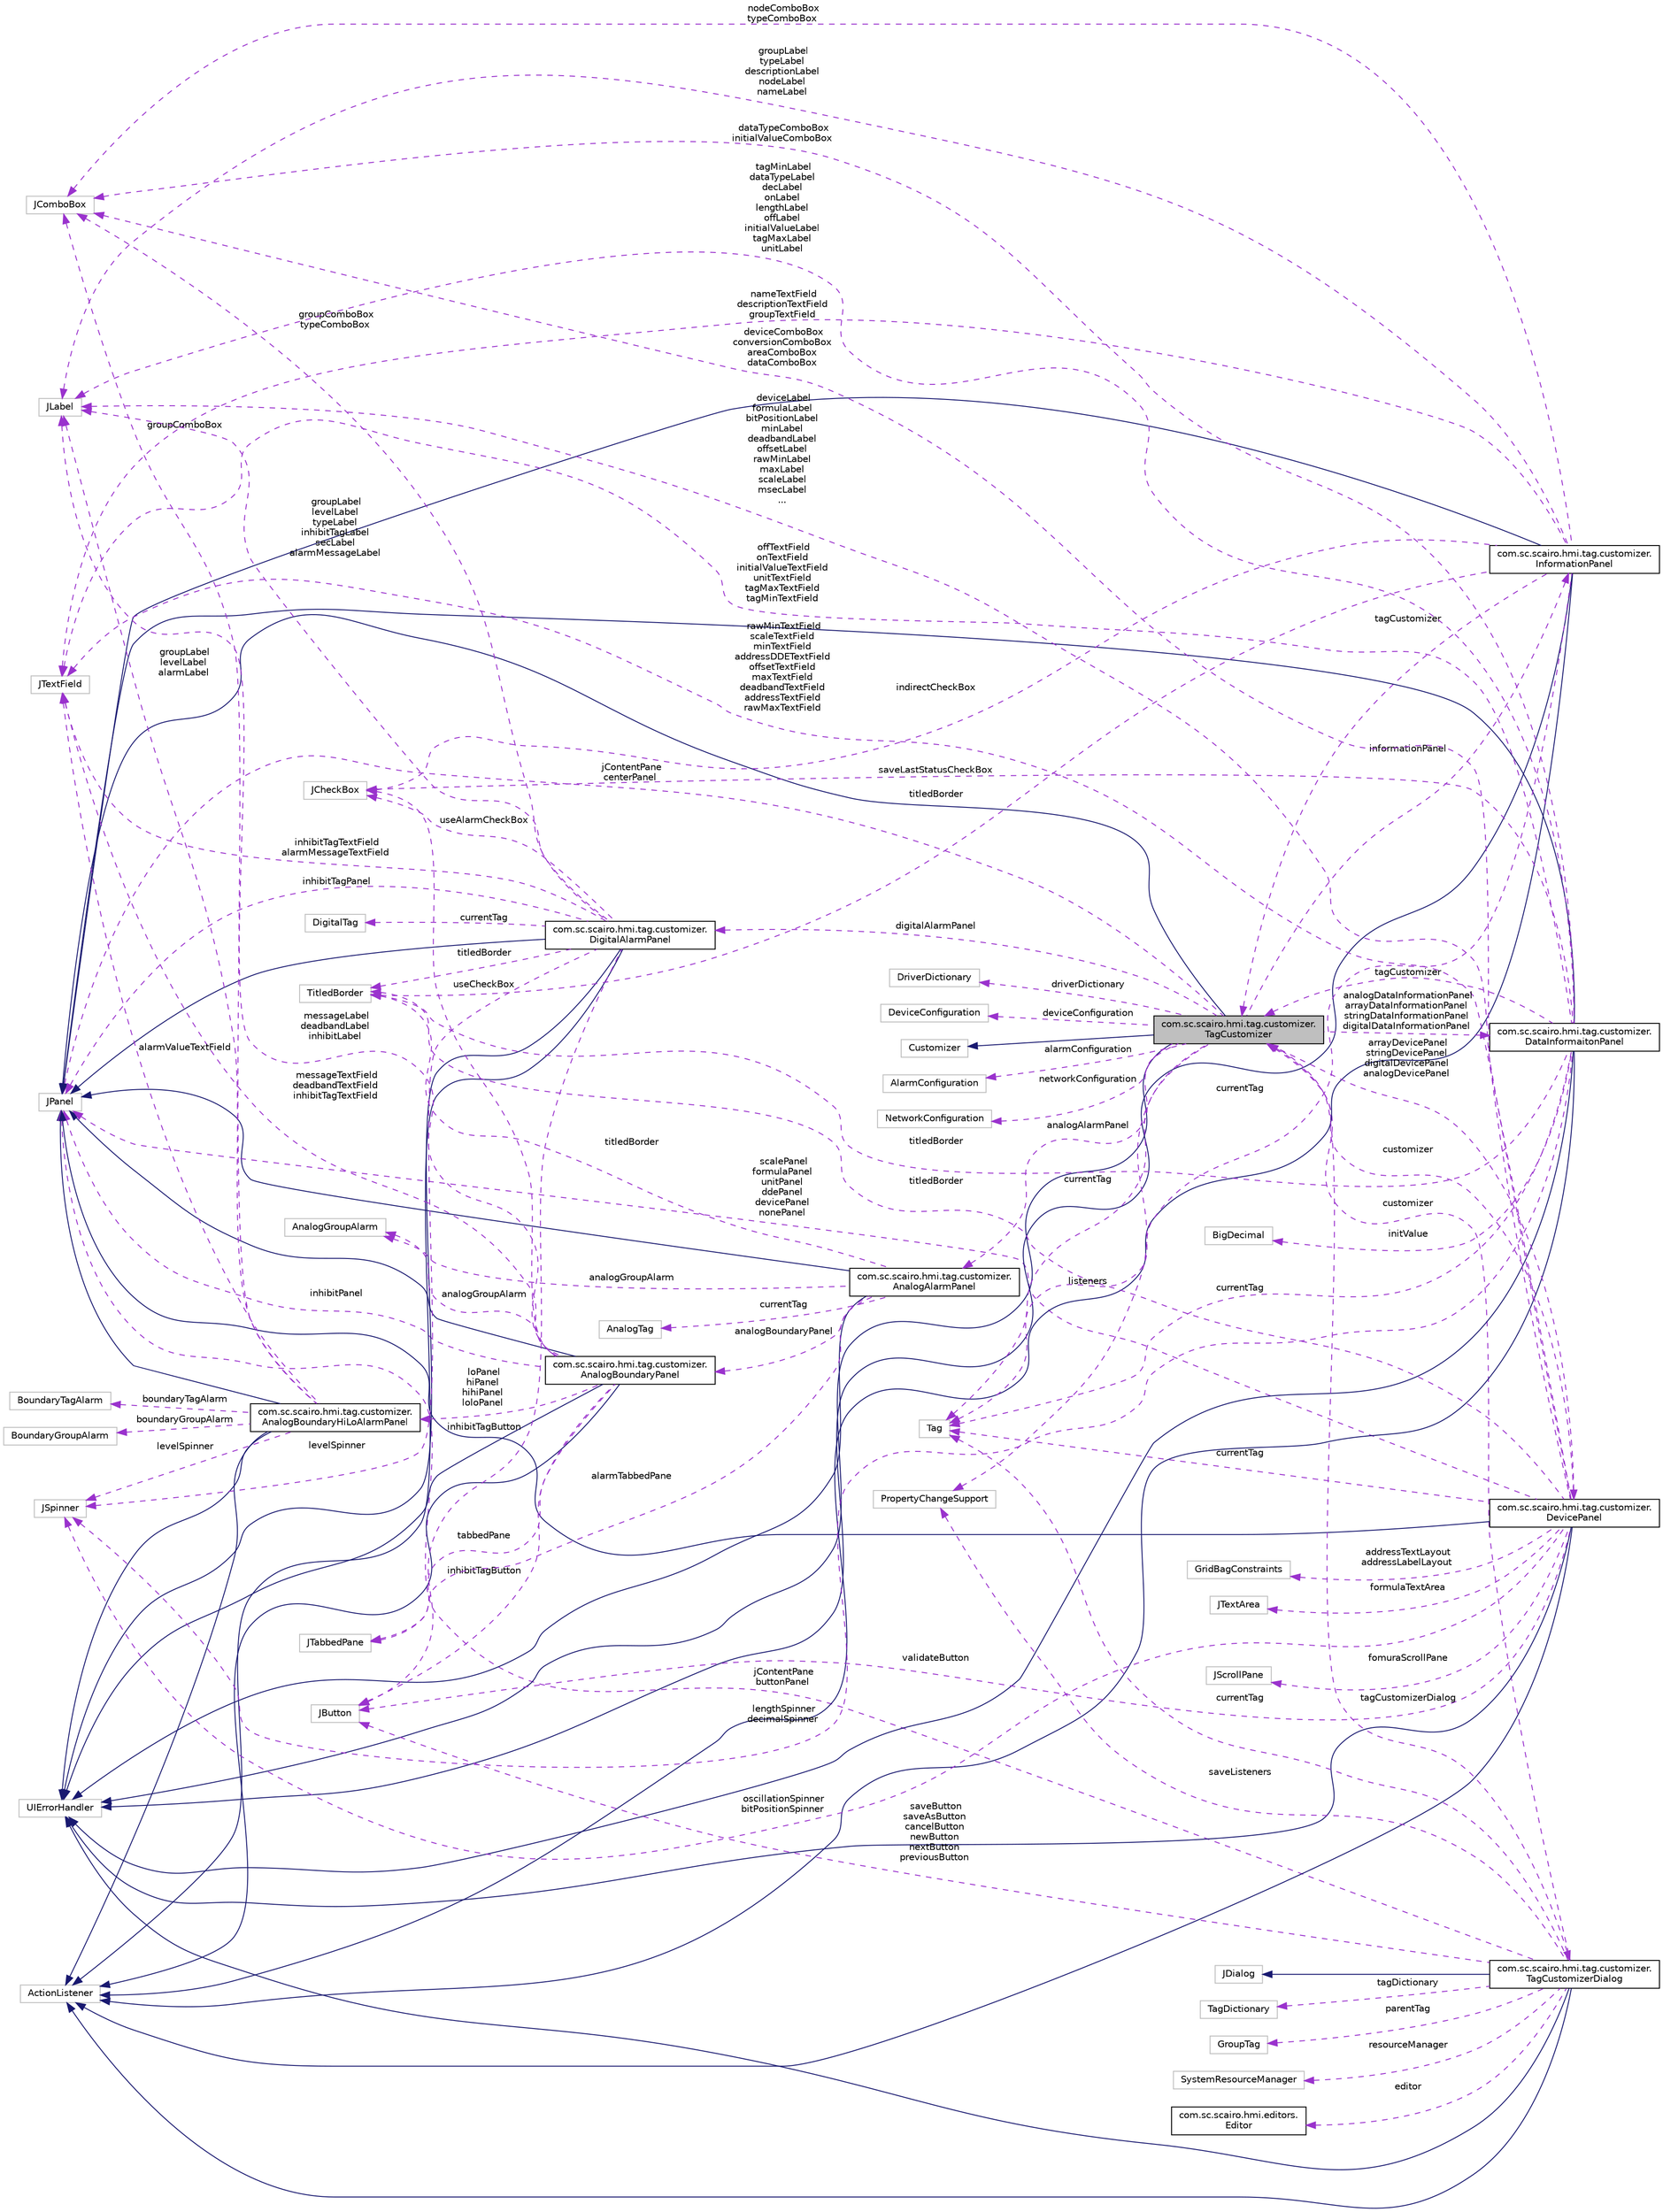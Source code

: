digraph "com.sc.scairo.hmi.tag.customizer.TagCustomizer"
{
 // LATEX_PDF_SIZE
  edge [fontname="Helvetica",fontsize="10",labelfontname="Helvetica",labelfontsize="10"];
  node [fontname="Helvetica",fontsize="10",shape=record];
  rankdir="LR";
  Node1 [label="com.sc.scairo.hmi.tag.customizer.\lTagCustomizer",height=0.2,width=0.4,color="black", fillcolor="grey75", style="filled", fontcolor="black",tooltip=" "];
  Node2 -> Node1 [dir="back",color="midnightblue",fontsize="10",style="solid",fontname="Helvetica"];
  Node2 [label="JPanel",height=0.2,width=0.4,color="grey75", fillcolor="white", style="filled",tooltip=" "];
  Node3 -> Node1 [dir="back",color="midnightblue",fontsize="10",style="solid",fontname="Helvetica"];
  Node3 [label="Customizer",height=0.2,width=0.4,color="grey75", fillcolor="white", style="filled",tooltip=" "];
  Node4 -> Node1 [dir="back",color="midnightblue",fontsize="10",style="solid",fontname="Helvetica"];
  Node4 [label="UIErrorHandler",height=0.2,width=0.4,color="grey75", fillcolor="white", style="filled",tooltip=" "];
  Node5 -> Node1 [dir="back",color="darkorchid3",fontsize="10",style="dashed",label=" informationPanel" ,fontname="Helvetica"];
  Node5 [label="com.sc.scairo.hmi.tag.customizer.\lInformationPanel",height=0.2,width=0.4,color="black", fillcolor="white", style="filled",URL="$classcom_1_1sc_1_1scairo_1_1hmi_1_1tag_1_1customizer_1_1_information_panel.html",tooltip=" "];
  Node2 -> Node5 [dir="back",color="midnightblue",fontsize="10",style="solid",fontname="Helvetica"];
  Node6 -> Node5 [dir="back",color="midnightblue",fontsize="10",style="solid",fontname="Helvetica"];
  Node6 [label="ActionListener",height=0.2,width=0.4,color="grey75", fillcolor="white", style="filled",tooltip=" "];
  Node4 -> Node5 [dir="back",color="midnightblue",fontsize="10",style="solid",fontname="Helvetica"];
  Node7 -> Node5 [dir="back",color="darkorchid3",fontsize="10",style="dashed",label=" indirectCheckBox" ,fontname="Helvetica"];
  Node7 [label="JCheckBox",height=0.2,width=0.4,color="grey75", fillcolor="white", style="filled",tooltip=" "];
  Node8 -> Node5 [dir="back",color="darkorchid3",fontsize="10",style="dashed",label=" nameTextField\ndescriptionTextField\ngroupTextField" ,fontname="Helvetica"];
  Node8 [label="JTextField",height=0.2,width=0.4,color="grey75", fillcolor="white", style="filled",tooltip=" "];
  Node1 -> Node5 [dir="back",color="darkorchid3",fontsize="10",style="dashed",label=" tagCustomizer" ,fontname="Helvetica"];
  Node9 -> Node5 [dir="back",color="darkorchid3",fontsize="10",style="dashed",label=" nodeComboBox\ntypeComboBox" ,fontname="Helvetica"];
  Node9 [label="JComboBox",height=0.2,width=0.4,color="grey75", fillcolor="white", style="filled",tooltip=" "];
  Node10 -> Node5 [dir="back",color="darkorchid3",fontsize="10",style="dashed",label=" titledBorder" ,fontname="Helvetica"];
  Node10 [label="TitledBorder",height=0.2,width=0.4,color="grey75", fillcolor="white", style="filled",tooltip=" "];
  Node11 -> Node5 [dir="back",color="darkorchid3",fontsize="10",style="dashed",label=" groupLabel\ntypeLabel\ndescriptionLabel\nnodeLabel\nnameLabel" ,fontname="Helvetica"];
  Node11 [label="JLabel",height=0.2,width=0.4,color="grey75", fillcolor="white", style="filled",tooltip=" "];
  Node12 -> Node5 [dir="back",color="darkorchid3",fontsize="10",style="dashed",label=" currentTag" ,fontname="Helvetica"];
  Node12 [label="Tag",height=0.2,width=0.4,color="grey75", fillcolor="white", style="filled",tooltip=" "];
  Node13 -> Node1 [dir="back",color="darkorchid3",fontsize="10",style="dashed",label=" alarmConfiguration" ,fontname="Helvetica"];
  Node13 [label="AlarmConfiguration",height=0.2,width=0.4,color="grey75", fillcolor="white", style="filled",tooltip=" "];
  Node14 -> Node1 [dir="back",color="darkorchid3",fontsize="10",style="dashed",label=" analogDataInformationPanel\narrayDataInformationPanel\nstringDataInformationPanel\ndigitalDataInformationPanel" ,fontname="Helvetica"];
  Node14 [label="com.sc.scairo.hmi.tag.customizer.\lDataInformaitonPanel",height=0.2,width=0.4,color="black", fillcolor="white", style="filled",URL="$classcom_1_1sc_1_1scairo_1_1hmi_1_1tag_1_1customizer_1_1_data_informaiton_panel.html",tooltip=" "];
  Node2 -> Node14 [dir="back",color="midnightblue",fontsize="10",style="solid",fontname="Helvetica"];
  Node6 -> Node14 [dir="back",color="midnightblue",fontsize="10",style="solid",fontname="Helvetica"];
  Node4 -> Node14 [dir="back",color="midnightblue",fontsize="10",style="solid",fontname="Helvetica"];
  Node7 -> Node14 [dir="back",color="darkorchid3",fontsize="10",style="dashed",label=" saveLastStatusCheckBox" ,fontname="Helvetica"];
  Node15 -> Node14 [dir="back",color="darkorchid3",fontsize="10",style="dashed",label=" initValue" ,fontname="Helvetica"];
  Node15 [label="BigDecimal",height=0.2,width=0.4,color="grey75", fillcolor="white", style="filled",tooltip=" "];
  Node8 -> Node14 [dir="back",color="darkorchid3",fontsize="10",style="dashed",label=" offTextField\nonTextField\ninitialValueTextField\nunitTextField\ntagMaxTextField\ntagMinTextField" ,fontname="Helvetica"];
  Node16 -> Node14 [dir="back",color="darkorchid3",fontsize="10",style="dashed",label=" lengthSpinner\ndecimalSpinner" ,fontname="Helvetica"];
  Node16 [label="JSpinner",height=0.2,width=0.4,color="grey75", fillcolor="white", style="filled",tooltip=" "];
  Node1 -> Node14 [dir="back",color="darkorchid3",fontsize="10",style="dashed",label=" tagCustomizer" ,fontname="Helvetica"];
  Node10 -> Node14 [dir="back",color="darkorchid3",fontsize="10",style="dashed",label=" titledBorder" ,fontname="Helvetica"];
  Node9 -> Node14 [dir="back",color="darkorchid3",fontsize="10",style="dashed",label=" dataTypeComboBox\ninitialValueComboBox" ,fontname="Helvetica"];
  Node11 -> Node14 [dir="back",color="darkorchid3",fontsize="10",style="dashed",label=" tagMinLabel\ndataTypeLabel\ndecLabel\nonLabel\nlengthLabel\noffLabel\ninitialValueLabel\ntagMaxLabel\nunitLabel" ,fontname="Helvetica"];
  Node12 -> Node14 [dir="back",color="darkorchid3",fontsize="10",style="dashed",label=" currentTag" ,fontname="Helvetica"];
  Node17 -> Node1 [dir="back",color="darkorchid3",fontsize="10",style="dashed",label=" digitalAlarmPanel" ,fontname="Helvetica"];
  Node17 [label="com.sc.scairo.hmi.tag.customizer.\lDigitalAlarmPanel",height=0.2,width=0.4,color="black", fillcolor="white", style="filled",URL="$classcom_1_1sc_1_1scairo_1_1hmi_1_1tag_1_1customizer_1_1_digital_alarm_panel.html",tooltip=" "];
  Node2 -> Node17 [dir="back",color="midnightblue",fontsize="10",style="solid",fontname="Helvetica"];
  Node6 -> Node17 [dir="back",color="midnightblue",fontsize="10",style="solid",fontname="Helvetica"];
  Node4 -> Node17 [dir="back",color="midnightblue",fontsize="10",style="solid",fontname="Helvetica"];
  Node18 -> Node17 [dir="back",color="darkorchid3",fontsize="10",style="dashed",label=" inhibitTagButton" ,fontname="Helvetica"];
  Node18 [label="JButton",height=0.2,width=0.4,color="grey75", fillcolor="white", style="filled",tooltip=" "];
  Node7 -> Node17 [dir="back",color="darkorchid3",fontsize="10",style="dashed",label=" useAlarmCheckBox" ,fontname="Helvetica"];
  Node8 -> Node17 [dir="back",color="darkorchid3",fontsize="10",style="dashed",label=" inhibitTagTextField\nalarmMessageTextField" ,fontname="Helvetica"];
  Node19 -> Node17 [dir="back",color="darkorchid3",fontsize="10",style="dashed",label=" currentTag" ,fontname="Helvetica"];
  Node19 [label="DigitalTag",height=0.2,width=0.4,color="grey75", fillcolor="white", style="filled",tooltip=" "];
  Node16 -> Node17 [dir="back",color="darkorchid3",fontsize="10",style="dashed",label=" levelSpinner" ,fontname="Helvetica"];
  Node10 -> Node17 [dir="back",color="darkorchid3",fontsize="10",style="dashed",label=" titledBorder" ,fontname="Helvetica"];
  Node9 -> Node17 [dir="back",color="darkorchid3",fontsize="10",style="dashed",label=" groupComboBox\ntypeComboBox" ,fontname="Helvetica"];
  Node11 -> Node17 [dir="back",color="darkorchid3",fontsize="10",style="dashed",label=" groupLabel\nlevelLabel\ntypeLabel\ninhibitTagLabel\nsecLabel\nalarmMessageLabel" ,fontname="Helvetica"];
  Node2 -> Node17 [dir="back",color="darkorchid3",fontsize="10",style="dashed",label=" inhibitTagPanel" ,fontname="Helvetica"];
  Node20 -> Node1 [dir="back",color="darkorchid3",fontsize="10",style="dashed",label=" networkConfiguration" ,fontname="Helvetica"];
  Node20 [label="NetworkConfiguration",height=0.2,width=0.4,color="grey75", fillcolor="white", style="filled",tooltip=" "];
  Node21 -> Node1 [dir="back",color="darkorchid3",fontsize="10",style="dashed",label=" analogAlarmPanel" ,fontname="Helvetica"];
  Node21 [label="com.sc.scairo.hmi.tag.customizer.\lAnalogAlarmPanel",height=0.2,width=0.4,color="black", fillcolor="white", style="filled",URL="$classcom_1_1sc_1_1scairo_1_1hmi_1_1tag_1_1customizer_1_1_analog_alarm_panel.html",tooltip=" "];
  Node2 -> Node21 [dir="back",color="midnightblue",fontsize="10",style="solid",fontname="Helvetica"];
  Node4 -> Node21 [dir="back",color="midnightblue",fontsize="10",style="solid",fontname="Helvetica"];
  Node22 -> Node21 [dir="back",color="darkorchid3",fontsize="10",style="dashed",label=" analogBoundaryPanel" ,fontname="Helvetica"];
  Node22 [label="com.sc.scairo.hmi.tag.customizer.\lAnalogBoundaryPanel",height=0.2,width=0.4,color="black", fillcolor="white", style="filled",URL="$classcom_1_1sc_1_1scairo_1_1hmi_1_1tag_1_1customizer_1_1_analog_boundary_panel.html",tooltip=" "];
  Node2 -> Node22 [dir="back",color="midnightblue",fontsize="10",style="solid",fontname="Helvetica"];
  Node4 -> Node22 [dir="back",color="midnightblue",fontsize="10",style="solid",fontname="Helvetica"];
  Node6 -> Node22 [dir="back",color="midnightblue",fontsize="10",style="solid",fontname="Helvetica"];
  Node7 -> Node22 [dir="back",color="darkorchid3",fontsize="10",style="dashed",label=" useCheckBox" ,fontname="Helvetica"];
  Node18 -> Node22 [dir="back",color="darkorchid3",fontsize="10",style="dashed",label=" inhibitTagButton" ,fontname="Helvetica"];
  Node8 -> Node22 [dir="back",color="darkorchid3",fontsize="10",style="dashed",label=" messageTextField\ndeadbandTextField\ninhibitTagTextField" ,fontname="Helvetica"];
  Node23 -> Node22 [dir="back",color="darkorchid3",fontsize="10",style="dashed",label=" tabbedPane" ,fontname="Helvetica"];
  Node23 [label="JTabbedPane",height=0.2,width=0.4,color="grey75", fillcolor="white", style="filled",tooltip=" "];
  Node24 -> Node22 [dir="back",color="darkorchid3",fontsize="10",style="dashed",label=" analogGroupAlarm" ,fontname="Helvetica"];
  Node24 [label="AnalogGroupAlarm",height=0.2,width=0.4,color="grey75", fillcolor="white", style="filled",tooltip=" "];
  Node11 -> Node22 [dir="back",color="darkorchid3",fontsize="10",style="dashed",label=" messageLabel\ndeadbandLabel\ninhibitLabel" ,fontname="Helvetica"];
  Node2 -> Node22 [dir="back",color="darkorchid3",fontsize="10",style="dashed",label=" inhibitPanel" ,fontname="Helvetica"];
  Node25 -> Node22 [dir="back",color="darkorchid3",fontsize="10",style="dashed",label=" loPanel\nhiPanel\nhihiPanel\nloloPanel" ,fontname="Helvetica"];
  Node25 [label="com.sc.scairo.hmi.tag.customizer.\lAnalogBoundaryHiLoAlarmPanel",height=0.2,width=0.4,color="black", fillcolor="white", style="filled",URL="$classcom_1_1sc_1_1scairo_1_1hmi_1_1tag_1_1customizer_1_1_analog_boundary_hi_lo_alarm_panel.html",tooltip=" "];
  Node2 -> Node25 [dir="back",color="midnightblue",fontsize="10",style="solid",fontname="Helvetica"];
  Node6 -> Node25 [dir="back",color="midnightblue",fontsize="10",style="solid",fontname="Helvetica"];
  Node4 -> Node25 [dir="back",color="midnightblue",fontsize="10",style="solid",fontname="Helvetica"];
  Node26 -> Node25 [dir="back",color="darkorchid3",fontsize="10",style="dashed",label=" boundaryTagAlarm" ,fontname="Helvetica"];
  Node26 [label="BoundaryTagAlarm",height=0.2,width=0.4,color="grey75", fillcolor="white", style="filled",tooltip=" "];
  Node27 -> Node25 [dir="back",color="darkorchid3",fontsize="10",style="dashed",label=" boundaryGroupAlarm" ,fontname="Helvetica"];
  Node27 [label="BoundaryGroupAlarm",height=0.2,width=0.4,color="grey75", fillcolor="white", style="filled",tooltip=" "];
  Node8 -> Node25 [dir="back",color="darkorchid3",fontsize="10",style="dashed",label=" alarmValueTextField" ,fontname="Helvetica"];
  Node16 -> Node25 [dir="back",color="darkorchid3",fontsize="10",style="dashed",label=" levelSpinner" ,fontname="Helvetica"];
  Node9 -> Node25 [dir="back",color="darkorchid3",fontsize="10",style="dashed",label=" groupComboBox" ,fontname="Helvetica"];
  Node11 -> Node25 [dir="back",color="darkorchid3",fontsize="10",style="dashed",label=" groupLabel\nlevelLabel\nalarmLabel" ,fontname="Helvetica"];
  Node23 -> Node21 [dir="back",color="darkorchid3",fontsize="10",style="dashed",label=" alarmTabbedPane" ,fontname="Helvetica"];
  Node10 -> Node21 [dir="back",color="darkorchid3",fontsize="10",style="dashed",label=" titledBorder" ,fontname="Helvetica"];
  Node24 -> Node21 [dir="back",color="darkorchid3",fontsize="10",style="dashed",label=" analogGroupAlarm" ,fontname="Helvetica"];
  Node28 -> Node21 [dir="back",color="darkorchid3",fontsize="10",style="dashed",label=" currentTag" ,fontname="Helvetica"];
  Node28 [label="AnalogTag",height=0.2,width=0.4,color="grey75", fillcolor="white", style="filled",tooltip=" "];
  Node29 -> Node1 [dir="back",color="darkorchid3",fontsize="10",style="dashed",label=" driverDictionary" ,fontname="Helvetica"];
  Node29 [label="DriverDictionary",height=0.2,width=0.4,color="grey75", fillcolor="white", style="filled",tooltip=" "];
  Node30 -> Node1 [dir="back",color="darkorchid3",fontsize="10",style="dashed",label=" tagCustomizerDialog" ,fontname="Helvetica"];
  Node30 [label="com.sc.scairo.hmi.tag.customizer.\lTagCustomizerDialog",height=0.2,width=0.4,color="black", fillcolor="white", style="filled",URL="$classcom_1_1sc_1_1scairo_1_1hmi_1_1tag_1_1customizer_1_1_tag_customizer_dialog.html",tooltip=" "];
  Node31 -> Node30 [dir="back",color="midnightblue",fontsize="10",style="solid",fontname="Helvetica"];
  Node31 [label="JDialog",height=0.2,width=0.4,color="grey75", fillcolor="white", style="filled",tooltip=" "];
  Node6 -> Node30 [dir="back",color="midnightblue",fontsize="10",style="solid",fontname="Helvetica"];
  Node4 -> Node30 [dir="back",color="midnightblue",fontsize="10",style="solid",fontname="Helvetica"];
  Node32 -> Node30 [dir="back",color="darkorchid3",fontsize="10",style="dashed",label=" tagDictionary" ,fontname="Helvetica"];
  Node32 [label="TagDictionary",height=0.2,width=0.4,color="grey75", fillcolor="white", style="filled",tooltip=" "];
  Node18 -> Node30 [dir="back",color="darkorchid3",fontsize="10",style="dashed",label=" saveButton\nsaveAsButton\ncancelButton\nnewButton\nnextButton\npreviousButton" ,fontname="Helvetica"];
  Node33 -> Node30 [dir="back",color="darkorchid3",fontsize="10",style="dashed",label=" parentTag" ,fontname="Helvetica"];
  Node33 [label="GroupTag",height=0.2,width=0.4,color="grey75", fillcolor="white", style="filled",tooltip=" "];
  Node1 -> Node30 [dir="back",color="darkorchid3",fontsize="10",style="dashed",label=" customizer" ,fontname="Helvetica"];
  Node34 -> Node30 [dir="back",color="darkorchid3",fontsize="10",style="dashed",label=" resourceManager" ,fontname="Helvetica"];
  Node34 [label="SystemResourceManager",height=0.2,width=0.4,color="grey75", fillcolor="white", style="filled",tooltip=" "];
  Node2 -> Node30 [dir="back",color="darkorchid3",fontsize="10",style="dashed",label=" jContentPane\nbuttonPanel" ,fontname="Helvetica"];
  Node35 -> Node30 [dir="back",color="darkorchid3",fontsize="10",style="dashed",label=" editor" ,fontname="Helvetica"];
  Node35 [label="com.sc.scairo.hmi.editors.\lEditor",height=0.2,width=0.4,color="black", fillcolor="white", style="filled",URL="$interfacecom_1_1sc_1_1scairo_1_1hmi_1_1editors_1_1_editor.html",tooltip=" "];
  Node36 -> Node30 [dir="back",color="darkorchid3",fontsize="10",style="dashed",label=" saveListeners" ,fontname="Helvetica"];
  Node36 [label="PropertyChangeSupport",height=0.2,width=0.4,color="grey75", fillcolor="white", style="filled",tooltip=" "];
  Node12 -> Node30 [dir="back",color="darkorchid3",fontsize="10",style="dashed",label=" currentTag" ,fontname="Helvetica"];
  Node37 -> Node1 [dir="back",color="darkorchid3",fontsize="10",style="dashed",label=" deviceConfiguration" ,fontname="Helvetica"];
  Node37 [label="DeviceConfiguration",height=0.2,width=0.4,color="grey75", fillcolor="white", style="filled",tooltip=" "];
  Node2 -> Node1 [dir="back",color="darkorchid3",fontsize="10",style="dashed",label=" jContentPane\ncenterPanel" ,fontname="Helvetica"];
  Node36 -> Node1 [dir="back",color="darkorchid3",fontsize="10",style="dashed",label=" listeners" ,fontname="Helvetica"];
  Node12 -> Node1 [dir="back",color="darkorchid3",fontsize="10",style="dashed",label=" currentTag" ,fontname="Helvetica"];
  Node38 -> Node1 [dir="back",color="darkorchid3",fontsize="10",style="dashed",label=" arrayDevicePanel\nstringDevicePanel\ndigitalDevicePanel\nanalogDevicePanel" ,fontname="Helvetica"];
  Node38 [label="com.sc.scairo.hmi.tag.customizer.\lDevicePanel",height=0.2,width=0.4,color="black", fillcolor="white", style="filled",URL="$classcom_1_1sc_1_1scairo_1_1hmi_1_1tag_1_1customizer_1_1_device_panel.html",tooltip=" "];
  Node2 -> Node38 [dir="back",color="midnightblue",fontsize="10",style="solid",fontname="Helvetica"];
  Node6 -> Node38 [dir="back",color="midnightblue",fontsize="10",style="solid",fontname="Helvetica"];
  Node4 -> Node38 [dir="back",color="midnightblue",fontsize="10",style="solid",fontname="Helvetica"];
  Node39 -> Node38 [dir="back",color="darkorchid3",fontsize="10",style="dashed",label=" addressTextLayout\naddressLabelLayout" ,fontname="Helvetica"];
  Node39 [label="GridBagConstraints",height=0.2,width=0.4,color="grey75", fillcolor="white", style="filled",tooltip=" "];
  Node18 -> Node38 [dir="back",color="darkorchid3",fontsize="10",style="dashed",label=" validateButton" ,fontname="Helvetica"];
  Node40 -> Node38 [dir="back",color="darkorchid3",fontsize="10",style="dashed",label=" formulaTextArea" ,fontname="Helvetica"];
  Node40 [label="JTextArea",height=0.2,width=0.4,color="grey75", fillcolor="white", style="filled",tooltip=" "];
  Node8 -> Node38 [dir="back",color="darkorchid3",fontsize="10",style="dashed",label=" rawMinTextField\nscaleTextField\nminTextField\naddressDDETextField\noffsetTextField\nmaxTextField\ndeadbandTextField\naddressTextField\nrawMaxTextField" ,fontname="Helvetica"];
  Node16 -> Node38 [dir="back",color="darkorchid3",fontsize="10",style="dashed",label=" oscillationSpinner\nbitPositionSpinner" ,fontname="Helvetica"];
  Node1 -> Node38 [dir="back",color="darkorchid3",fontsize="10",style="dashed",label=" customizer" ,fontname="Helvetica"];
  Node10 -> Node38 [dir="back",color="darkorchid3",fontsize="10",style="dashed",label=" titledBorder" ,fontname="Helvetica"];
  Node9 -> Node38 [dir="back",color="darkorchid3",fontsize="10",style="dashed",label=" deviceComboBox\nconversionComboBox\nareaComboBox\ndataComboBox" ,fontname="Helvetica"];
  Node11 -> Node38 [dir="back",color="darkorchid3",fontsize="10",style="dashed",label=" deviceLabel\nformulaLabel\nbitPositionLabel\nminLabel\ndeadbandLabel\noffsetLabel\nrawMinLabel\nmaxLabel\nscaleLabel\nmsecLabel\n..." ,fontname="Helvetica"];
  Node2 -> Node38 [dir="back",color="darkorchid3",fontsize="10",style="dashed",label=" scalePanel\nformulaPanel\nunitPanel\nddePanel\ndevicePanel\nnonePanel" ,fontname="Helvetica"];
  Node41 -> Node38 [dir="back",color="darkorchid3",fontsize="10",style="dashed",label=" fomuraScrollPane" ,fontname="Helvetica"];
  Node41 [label="JScrollPane",height=0.2,width=0.4,color="grey75", fillcolor="white", style="filled",tooltip=" "];
  Node12 -> Node38 [dir="back",color="darkorchid3",fontsize="10",style="dashed",label=" currentTag" ,fontname="Helvetica"];
}
